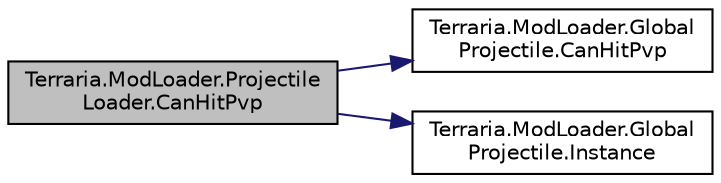 digraph "Terraria.ModLoader.ProjectileLoader.CanHitPvp"
{
  edge [fontname="Helvetica",fontsize="10",labelfontname="Helvetica",labelfontsize="10"];
  node [fontname="Helvetica",fontsize="10",shape=record];
  rankdir="LR";
  Node22 [label="Terraria.ModLoader.Projectile\lLoader.CanHitPvp",height=0.2,width=0.4,color="black", fillcolor="grey75", style="filled", fontcolor="black"];
  Node22 -> Node23 [color="midnightblue",fontsize="10",style="solid",fontname="Helvetica"];
  Node23 [label="Terraria.ModLoader.Global\lProjectile.CanHitPvp",height=0.2,width=0.4,color="black", fillcolor="white", style="filled",URL="$class_terraria_1_1_mod_loader_1_1_global_projectile.html#a96b688c76e4ce10649982a3ab222eff5",tooltip="Allows you to determine whether a projectile can hit the given opponent player. Return false to block..."];
  Node22 -> Node24 [color="midnightblue",fontsize="10",style="solid",fontname="Helvetica"];
  Node24 [label="Terraria.ModLoader.Global\lProjectile.Instance",height=0.2,width=0.4,color="black", fillcolor="white", style="filled",URL="$class_terraria_1_1_mod_loader_1_1_global_projectile.html#ac385423894e4a48e74b7a185095d4212"];
}
